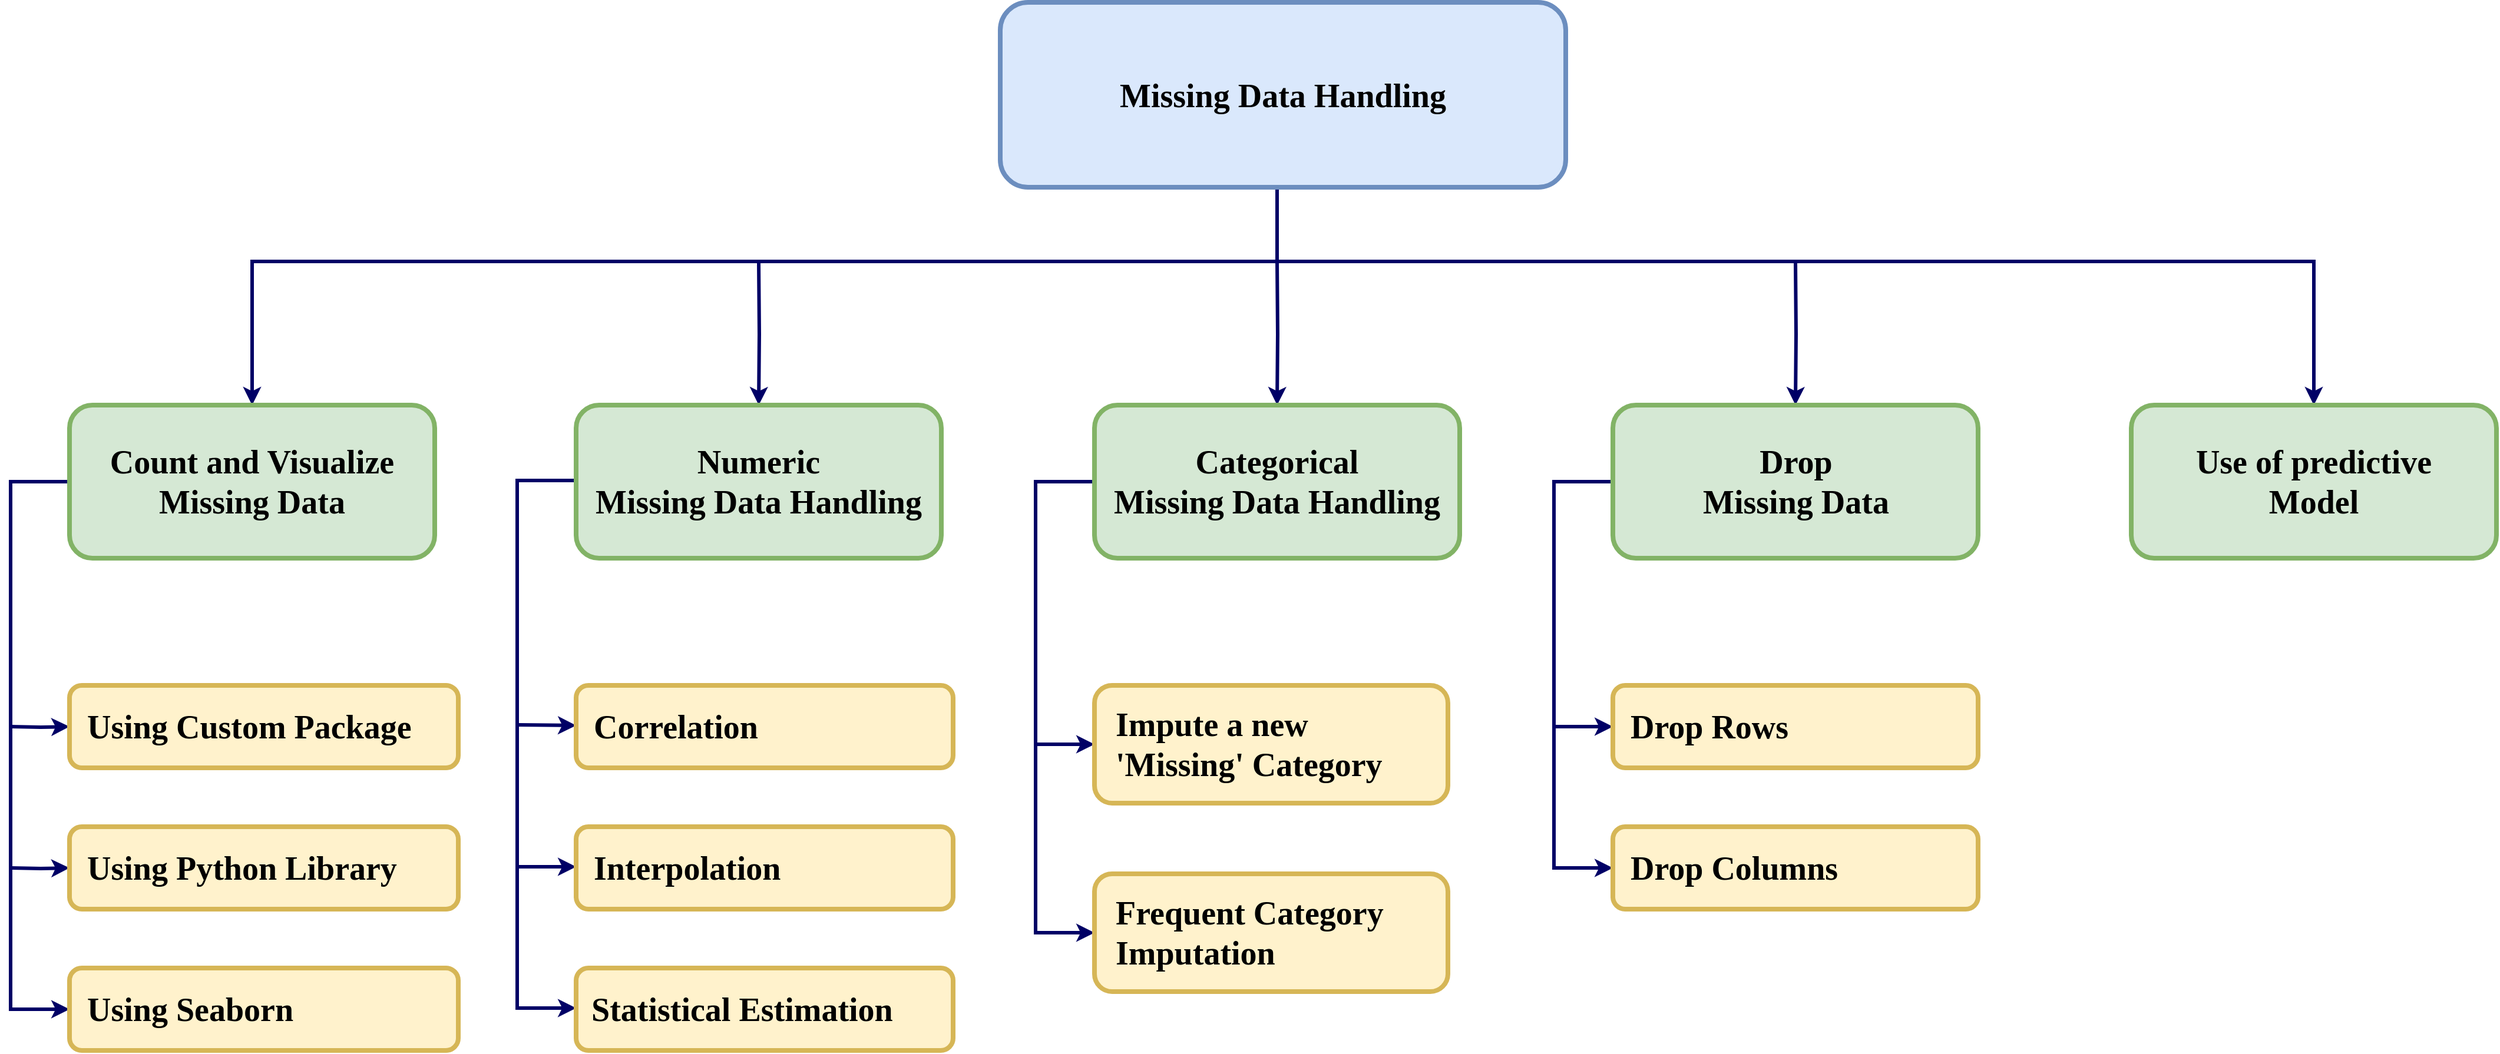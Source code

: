 <mxfile version="20.2.2" type="device"><diagram id="rQNHLJyvrmm1MFLIHWKg" name="Page-1"><mxGraphModel dx="3122" dy="1843" grid="1" gridSize="10" guides="1" tooltips="1" connect="1" arrows="1" fold="1" page="1" pageScale="1" pageWidth="850" pageHeight="1100" math="0" shadow="0"><root><mxCell id="0"/><mxCell id="1" parent="0"/><mxCell id="dxqwT6sdJy5joEetB_Zy-63" value="" style="endArrow=classic;html=1;rounded=0;fontFamily=Comic Sans MS;fontSize=28;strokeColor=#000066;strokeWidth=3;entryX=0;entryY=0.5;entryDx=0;entryDy=0;" edge="1" parent="1" target="dxqwT6sdJy5joEetB_Zy-45"><mxGeometry width="50" height="50" relative="1" as="geometry"><mxPoint x="230" y="515" as="sourcePoint"/><mxPoint x="280" y="520" as="targetPoint"/></mxGeometry></mxCell><mxCell id="dxqwT6sdJy5joEetB_Zy-61" value="" style="endArrow=classic;html=1;rounded=0;fontFamily=Comic Sans MS;fontSize=28;strokeColor=#000066;strokeWidth=3;entryX=0;entryY=0.5;entryDx=0;entryDy=0;" edge="1" parent="1" target="dxqwT6sdJy5joEetB_Zy-33"><mxGeometry width="50" height="50" relative="1" as="geometry"><mxPoint x="-210" y="530" as="sourcePoint"/><mxPoint x="-160" y="530.5" as="targetPoint"/></mxGeometry></mxCell><mxCell id="dxqwT6sdJy5joEetB_Zy-57" value="" style="endArrow=classic;html=1;rounded=0;fontFamily=Comic Sans MS;fontSize=28;strokeColor=#000066;strokeWidth=3;entryX=0;entryY=0.5;entryDx=0;entryDy=0;" edge="1" parent="1"><mxGeometry width="50" height="50" relative="1" as="geometry"><mxPoint x="-650" y="634" as="sourcePoint"/><mxPoint x="-600" y="634" as="targetPoint"/></mxGeometry></mxCell><mxCell id="dxqwT6sdJy5joEetB_Zy-56" value="" style="endArrow=classic;html=1;rounded=0;fontFamily=Comic Sans MS;fontSize=28;strokeColor=#000066;strokeWidth=3;entryX=0;entryY=0.5;entryDx=0;entryDy=0;" edge="1" parent="1"><mxGeometry width="50" height="50" relative="1" as="geometry"><mxPoint x="-650" y="513.5" as="sourcePoint"/><mxPoint x="-600" y="514" as="targetPoint"/></mxGeometry></mxCell><mxCell id="dxqwT6sdJy5joEetB_Zy-58" style="edgeStyle=orthogonalEdgeStyle;rounded=0;orthogonalLoop=1;jettySize=auto;html=1;entryX=0;entryY=0.5;entryDx=0;entryDy=0;fontFamily=Comic Sans MS;fontSize=28;strokeWidth=3;strokeColor=#000066;exitX=0;exitY=0.5;exitDx=0;exitDy=0;" edge="1" parent="1" source="dxqwT6sdJy5joEetB_Zy-6"><mxGeometry relative="1" as="geometry"><mxPoint x="-600" y="306" as="sourcePoint"/><mxPoint x="-600" y="754" as="targetPoint"/><Array as="points"><mxPoint x="-600" y="306"/><mxPoint x="-650" y="306"/><mxPoint x="-650" y="754"/></Array></mxGeometry></mxCell><mxCell id="dxqwT6sdJy5joEetB_Zy-64" style="edgeStyle=orthogonalEdgeStyle;rounded=0;orthogonalLoop=1;jettySize=auto;html=1;entryX=0.5;entryY=0;entryDx=0;entryDy=0;fontFamily=Comic Sans MS;fontSize=28;strokeColor=#000066;strokeWidth=3;" edge="1" parent="1" source="dxqwT6sdJy5joEetB_Zy-1" target="dxqwT6sdJy5joEetB_Zy-4"><mxGeometry relative="1" as="geometry"><Array as="points"><mxPoint x="-5" y="120"/><mxPoint x="-875" y="120"/></Array></mxGeometry></mxCell><mxCell id="dxqwT6sdJy5joEetB_Zy-1" value="" style="rounded=1;whiteSpace=wrap;html=1;strokeWidth=4;fillColor=#dae8fc;strokeColor=#6c8ebf;" vertex="1" parent="1"><mxGeometry x="-240" y="-100" width="480" height="157" as="geometry"/></mxCell><mxCell id="dxqwT6sdJy5joEetB_Zy-2" value="&lt;font face=&quot;Comic Sans MS&quot; size=&quot;1&quot; style=&quot;&quot;&gt;&lt;b style=&quot;font-size: 28px;&quot;&gt;Missing Data Handling&lt;/b&gt;&lt;/font&gt;" style="text;html=1;strokeColor=none;fillColor=none;align=center;verticalAlign=middle;whiteSpace=wrap;rounded=0;" vertex="1" parent="1"><mxGeometry x="-160" y="-49" width="320" height="55" as="geometry"/></mxCell><mxCell id="dxqwT6sdJy5joEetB_Zy-51" style="edgeStyle=orthogonalEdgeStyle;rounded=0;orthogonalLoop=1;jettySize=auto;html=1;entryX=0;entryY=0.5;entryDx=0;entryDy=0;fontFamily=Comic Sans MS;fontSize=28;strokeWidth=3;strokeColor=#000066;" edge="1" parent="1" source="dxqwT6sdJy5joEetB_Zy-4" target="dxqwT6sdJy5joEetB_Zy-19"><mxGeometry relative="1" as="geometry"><Array as="points"><mxPoint x="-1080" y="307"/><mxPoint x="-1080" y="755"/></Array></mxGeometry></mxCell><mxCell id="dxqwT6sdJy5joEetB_Zy-4" value="" style="rounded=1;whiteSpace=wrap;html=1;strokeWidth=4;fillColor=#d5e8d4;strokeColor=#82b366;" vertex="1" parent="1"><mxGeometry x="-1030" y="242" width="310" height="130" as="geometry"/></mxCell><mxCell id="dxqwT6sdJy5joEetB_Zy-5" value="&lt;font face=&quot;Comic Sans MS&quot; size=&quot;1&quot; style=&quot;&quot;&gt;&lt;b style=&quot;font-size: 28px;&quot;&gt;Count and Visualize Missing Data&lt;/b&gt;&lt;/font&gt;" style="text;html=1;strokeColor=none;fillColor=none;align=center;verticalAlign=middle;whiteSpace=wrap;rounded=0;" vertex="1" parent="1"><mxGeometry x="-1015" y="279.5" width="280" height="55" as="geometry"/></mxCell><mxCell id="dxqwT6sdJy5joEetB_Zy-65" style="edgeStyle=orthogonalEdgeStyle;rounded=0;orthogonalLoop=1;jettySize=auto;html=1;fontFamily=Comic Sans MS;fontSize=28;strokeColor=#000066;strokeWidth=3;" edge="1" parent="1" target="dxqwT6sdJy5joEetB_Zy-6"><mxGeometry relative="1" as="geometry"><mxPoint x="-445" y="120" as="sourcePoint"/></mxGeometry></mxCell><mxCell id="dxqwT6sdJy5joEetB_Zy-6" value="" style="rounded=1;whiteSpace=wrap;html=1;strokeWidth=4;fillColor=#d5e8d4;strokeColor=#82b366;" vertex="1" parent="1"><mxGeometry x="-600" y="242" width="310" height="130" as="geometry"/></mxCell><mxCell id="dxqwT6sdJy5joEetB_Zy-7" value="&lt;font face=&quot;Comic Sans MS&quot; size=&quot;1&quot; style=&quot;&quot;&gt;&lt;b style=&quot;font-size: 28px;&quot;&gt;Numeric&lt;br&gt;Missing Data Handling&lt;/b&gt;&lt;/font&gt;" style="text;html=1;strokeColor=none;fillColor=none;align=center;verticalAlign=middle;whiteSpace=wrap;rounded=0;" vertex="1" parent="1"><mxGeometry x="-591" y="279.5" width="292" height="55" as="geometry"/></mxCell><mxCell id="dxqwT6sdJy5joEetB_Zy-60" style="edgeStyle=orthogonalEdgeStyle;rounded=0;orthogonalLoop=1;jettySize=auto;html=1;entryX=0;entryY=0.5;entryDx=0;entryDy=0;fontFamily=Comic Sans MS;fontSize=28;strokeColor=#000066;strokeWidth=3;" edge="1" parent="1" source="dxqwT6sdJy5joEetB_Zy-8" target="dxqwT6sdJy5joEetB_Zy-40"><mxGeometry relative="1" as="geometry"><Array as="points"><mxPoint x="-210" y="307"/><mxPoint x="-210" y="690"/></Array></mxGeometry></mxCell><mxCell id="dxqwT6sdJy5joEetB_Zy-68" style="edgeStyle=orthogonalEdgeStyle;rounded=0;orthogonalLoop=1;jettySize=auto;html=1;fontFamily=Comic Sans MS;fontSize=28;strokeColor=#000066;strokeWidth=3;" edge="1" parent="1" target="dxqwT6sdJy5joEetB_Zy-8"><mxGeometry relative="1" as="geometry"><mxPoint x="-5" y="120" as="sourcePoint"/></mxGeometry></mxCell><mxCell id="dxqwT6sdJy5joEetB_Zy-8" value="" style="rounded=1;whiteSpace=wrap;html=1;strokeWidth=4;fillColor=#d5e8d4;strokeColor=#82b366;" vertex="1" parent="1"><mxGeometry x="-160" y="242" width="310" height="130" as="geometry"/></mxCell><mxCell id="dxqwT6sdJy5joEetB_Zy-9" value="&lt;font face=&quot;Comic Sans MS&quot; size=&quot;1&quot; style=&quot;&quot;&gt;&lt;b style=&quot;font-size: 28px;&quot;&gt;Categorical&lt;br&gt;Missing Data Handling&lt;/b&gt;&lt;/font&gt;" style="text;html=1;strokeColor=none;fillColor=none;align=center;verticalAlign=middle;whiteSpace=wrap;rounded=0;" vertex="1" parent="1"><mxGeometry x="-151" y="279.5" width="292" height="55" as="geometry"/></mxCell><mxCell id="dxqwT6sdJy5joEetB_Zy-62" style="edgeStyle=orthogonalEdgeStyle;rounded=0;orthogonalLoop=1;jettySize=auto;html=1;entryX=0;entryY=0.5;entryDx=0;entryDy=0;fontFamily=Comic Sans MS;fontSize=28;strokeColor=#000066;strokeWidth=3;" edge="1" parent="1" source="dxqwT6sdJy5joEetB_Zy-10" target="dxqwT6sdJy5joEetB_Zy-47"><mxGeometry relative="1" as="geometry"><Array as="points"><mxPoint x="230" y="307"/><mxPoint x="230" y="635"/></Array></mxGeometry></mxCell><mxCell id="dxqwT6sdJy5joEetB_Zy-67" style="edgeStyle=orthogonalEdgeStyle;rounded=0;orthogonalLoop=1;jettySize=auto;html=1;fontFamily=Comic Sans MS;fontSize=28;strokeColor=#000066;strokeWidth=3;" edge="1" parent="1" target="dxqwT6sdJy5joEetB_Zy-10"><mxGeometry relative="1" as="geometry"><mxPoint x="435" y="120" as="sourcePoint"/></mxGeometry></mxCell><mxCell id="dxqwT6sdJy5joEetB_Zy-10" value="" style="rounded=1;whiteSpace=wrap;html=1;strokeWidth=4;fillColor=#d5e8d4;strokeColor=#82b366;" vertex="1" parent="1"><mxGeometry x="280" y="242" width="310" height="130" as="geometry"/></mxCell><mxCell id="dxqwT6sdJy5joEetB_Zy-11" value="&lt;font face=&quot;Comic Sans MS&quot; size=&quot;1&quot; style=&quot;&quot;&gt;&lt;b style=&quot;font-size: 28px;&quot;&gt;Drop&lt;br&gt;Missing Data&lt;/b&gt;&lt;/font&gt;" style="text;html=1;strokeColor=none;fillColor=none;align=center;verticalAlign=middle;whiteSpace=wrap;rounded=0;" vertex="1" parent="1"><mxGeometry x="314.5" y="279.5" width="241" height="55" as="geometry"/></mxCell><mxCell id="dxqwT6sdJy5joEetB_Zy-66" style="edgeStyle=orthogonalEdgeStyle;rounded=0;orthogonalLoop=1;jettySize=auto;html=1;fontFamily=Comic Sans MS;fontSize=28;strokeColor=#000066;strokeWidth=3;entryX=0.5;entryY=0;entryDx=0;entryDy=0;" edge="1" parent="1" target="dxqwT6sdJy5joEetB_Zy-12"><mxGeometry relative="1" as="geometry"><mxPoint x="-10" y="120" as="sourcePoint"/><Array as="points"><mxPoint x="875" y="120"/></Array></mxGeometry></mxCell><mxCell id="dxqwT6sdJy5joEetB_Zy-12" value="" style="rounded=1;whiteSpace=wrap;html=1;strokeWidth=4;fillColor=#d5e8d4;strokeColor=#82b366;" vertex="1" parent="1"><mxGeometry x="720" y="242" width="310" height="130" as="geometry"/></mxCell><mxCell id="dxqwT6sdJy5joEetB_Zy-13" value="&lt;font face=&quot;Comic Sans MS&quot;&gt;&lt;span style=&quot;font-size: 28px;&quot;&gt;&lt;b&gt;Use of predictive Model&lt;/b&gt;&lt;/span&gt;&lt;/font&gt;" style="text;html=1;strokeColor=none;fillColor=none;align=center;verticalAlign=middle;whiteSpace=wrap;rounded=0;" vertex="1" parent="1"><mxGeometry x="757.25" y="279.5" width="235.5" height="55" as="geometry"/></mxCell><mxCell id="dxqwT6sdJy5joEetB_Zy-69" style="edgeStyle=orthogonalEdgeStyle;rounded=0;orthogonalLoop=1;jettySize=auto;html=1;fontFamily=Comic Sans MS;fontSize=28;strokeColor=#000066;strokeWidth=3;" edge="1" parent="1" target="dxqwT6sdJy5joEetB_Zy-15"><mxGeometry relative="1" as="geometry"><mxPoint x="-1080" y="515" as="sourcePoint"/></mxGeometry></mxCell><mxCell id="dxqwT6sdJy5joEetB_Zy-15" value="" style="rounded=1;whiteSpace=wrap;html=1;strokeWidth=4;fillColor=#fff2cc;strokeColor=#d6b656;" vertex="1" parent="1"><mxGeometry x="-1030" y="480" width="330" height="70" as="geometry"/></mxCell><mxCell id="dxqwT6sdJy5joEetB_Zy-16" value="&lt;font face=&quot;Comic Sans MS&quot; size=&quot;1&quot; style=&quot;&quot;&gt;&lt;b style=&quot;font-size: 28px;&quot;&gt;Using Custom Package&lt;/b&gt;&lt;/font&gt;" style="text;html=1;strokeColor=none;fillColor=none;align=left;verticalAlign=middle;whiteSpace=wrap;rounded=0;" vertex="1" parent="1"><mxGeometry x="-1017.5" y="487.5" width="315" height="55" as="geometry"/></mxCell><mxCell id="dxqwT6sdJy5joEetB_Zy-70" style="edgeStyle=orthogonalEdgeStyle;rounded=0;orthogonalLoop=1;jettySize=auto;html=1;fontFamily=Comic Sans MS;fontSize=28;strokeColor=#000066;strokeWidth=3;" edge="1" parent="1" target="dxqwT6sdJy5joEetB_Zy-17"><mxGeometry relative="1" as="geometry"><mxPoint x="-1080" y="635" as="sourcePoint"/></mxGeometry></mxCell><mxCell id="dxqwT6sdJy5joEetB_Zy-17" value="" style="rounded=1;whiteSpace=wrap;html=1;strokeWidth=4;fillColor=#fff2cc;strokeColor=#d6b656;" vertex="1" parent="1"><mxGeometry x="-1030" y="600" width="330" height="70" as="geometry"/></mxCell><mxCell id="dxqwT6sdJy5joEetB_Zy-18" value="&lt;font face=&quot;Comic Sans MS&quot; size=&quot;1&quot; style=&quot;&quot;&gt;&lt;b style=&quot;font-size: 28px;&quot;&gt;Using Python Library&lt;/b&gt;&lt;/font&gt;" style="text;html=1;strokeColor=none;fillColor=none;align=left;verticalAlign=middle;whiteSpace=wrap;rounded=0;" vertex="1" parent="1"><mxGeometry x="-1017.5" y="607.5" width="315" height="55" as="geometry"/></mxCell><mxCell id="dxqwT6sdJy5joEetB_Zy-19" value="" style="rounded=1;whiteSpace=wrap;html=1;strokeWidth=4;fillColor=#fff2cc;strokeColor=#d6b656;" vertex="1" parent="1"><mxGeometry x="-1030" y="720" width="330" height="70" as="geometry"/></mxCell><mxCell id="dxqwT6sdJy5joEetB_Zy-20" value="&lt;font face=&quot;Comic Sans MS&quot; size=&quot;1&quot; style=&quot;&quot;&gt;&lt;b style=&quot;font-size: 28px;&quot;&gt;Using Seaborn&lt;/b&gt;&lt;/font&gt;" style="text;html=1;strokeColor=none;fillColor=none;align=left;verticalAlign=middle;whiteSpace=wrap;rounded=0;" vertex="1" parent="1"><mxGeometry x="-1017.5" y="727.5" width="315" height="55" as="geometry"/></mxCell><mxCell id="dxqwT6sdJy5joEetB_Zy-21" value="" style="rounded=1;whiteSpace=wrap;html=1;strokeWidth=4;fillColor=#fff2cc;strokeColor=#d6b656;" vertex="1" parent="1"><mxGeometry x="-600" y="480" width="320" height="70" as="geometry"/></mxCell><mxCell id="dxqwT6sdJy5joEetB_Zy-22" value="&lt;font face=&quot;Comic Sans MS&quot; size=&quot;1&quot; style=&quot;&quot;&gt;&lt;b style=&quot;font-size: 28px;&quot;&gt;Correlation&lt;/b&gt;&lt;/font&gt;" style="text;html=1;strokeColor=none;fillColor=none;align=left;verticalAlign=middle;whiteSpace=wrap;rounded=0;" vertex="1" parent="1"><mxGeometry x="-586.87" y="487.5" width="293.75" height="55" as="geometry"/></mxCell><mxCell id="dxqwT6sdJy5joEetB_Zy-23" value="" style="rounded=1;whiteSpace=wrap;html=1;strokeWidth=4;fillColor=#fff2cc;strokeColor=#d6b656;" vertex="1" parent="1"><mxGeometry x="-600" y="600" width="320" height="70" as="geometry"/></mxCell><mxCell id="dxqwT6sdJy5joEetB_Zy-24" value="&lt;font face=&quot;Comic Sans MS&quot; size=&quot;1&quot; style=&quot;&quot;&gt;&lt;b style=&quot;font-size: 28px;&quot;&gt;Interpolation&lt;/b&gt;&lt;/font&gt;" style="text;html=1;strokeColor=none;fillColor=none;align=left;verticalAlign=middle;whiteSpace=wrap;rounded=0;" vertex="1" parent="1"><mxGeometry x="-586.87" y="607.5" width="293.75" height="55" as="geometry"/></mxCell><mxCell id="dxqwT6sdJy5joEetB_Zy-25" value="" style="rounded=1;whiteSpace=wrap;html=1;strokeWidth=4;fillColor=#fff2cc;strokeColor=#d6b656;" vertex="1" parent="1"><mxGeometry x="-600" y="720" width="320" height="70" as="geometry"/></mxCell><mxCell id="dxqwT6sdJy5joEetB_Zy-26" value="&lt;font face=&quot;Comic Sans MS&quot; size=&quot;1&quot; style=&quot;&quot;&gt;&lt;b style=&quot;font-size: 28px;&quot;&gt;Statistical Estimation&lt;/b&gt;&lt;/font&gt;" style="text;html=1;strokeColor=none;fillColor=none;align=left;verticalAlign=middle;whiteSpace=wrap;rounded=0;" vertex="1" parent="1"><mxGeometry x="-588.75" y="727.5" width="303.75" height="55" as="geometry"/></mxCell><mxCell id="dxqwT6sdJy5joEetB_Zy-33" value="" style="rounded=1;whiteSpace=wrap;html=1;strokeWidth=4;fillColor=#fff2cc;strokeColor=#d6b656;" vertex="1" parent="1"><mxGeometry x="-160" y="480" width="300" height="100" as="geometry"/></mxCell><mxCell id="dxqwT6sdJy5joEetB_Zy-34" value="&lt;font face=&quot;Comic Sans MS&quot; size=&quot;1&quot; style=&quot;&quot;&gt;&lt;b style=&quot;font-size: 28px;&quot;&gt;Impute a new&amp;nbsp; 'Missing' Category&lt;/b&gt;&lt;/font&gt;" style="text;html=1;strokeColor=none;fillColor=none;align=left;verticalAlign=middle;whiteSpace=wrap;rounded=0;" vertex="1" parent="1"><mxGeometry x="-144.37" y="502.5" width="268.75" height="55" as="geometry"/></mxCell><mxCell id="dxqwT6sdJy5joEetB_Zy-40" value="" style="rounded=1;whiteSpace=wrap;html=1;strokeWidth=4;fillColor=#fff2cc;strokeColor=#d6b656;" vertex="1" parent="1"><mxGeometry x="-160" y="640" width="300" height="100" as="geometry"/></mxCell><mxCell id="dxqwT6sdJy5joEetB_Zy-39" value="&lt;font face=&quot;Comic Sans MS&quot; size=&quot;1&quot; style=&quot;&quot;&gt;&lt;b style=&quot;font-size: 28px;&quot;&gt;Frequent Category Imputation&lt;/b&gt;&lt;/font&gt;" style="text;html=1;strokeColor=none;fillColor=none;align=left;verticalAlign=middle;whiteSpace=wrap;rounded=0;" vertex="1" parent="1"><mxGeometry x="-144.37" y="662.5" width="268.75" height="55" as="geometry"/></mxCell><mxCell id="dxqwT6sdJy5joEetB_Zy-45" value="" style="rounded=1;whiteSpace=wrap;html=1;strokeWidth=4;fillColor=#fff2cc;strokeColor=#d6b656;" vertex="1" parent="1"><mxGeometry x="280" y="480" width="310" height="70" as="geometry"/></mxCell><mxCell id="dxqwT6sdJy5joEetB_Zy-46" value="&lt;font face=&quot;Comic Sans MS&quot; size=&quot;1&quot; style=&quot;&quot;&gt;&lt;b style=&quot;font-size: 28px;&quot;&gt;Drop Rows&lt;/b&gt;&lt;/font&gt;" style="text;html=1;strokeColor=none;fillColor=none;align=left;verticalAlign=middle;whiteSpace=wrap;rounded=0;" vertex="1" parent="1"><mxGeometry x="293.13" y="487.5" width="286.87" height="55" as="geometry"/></mxCell><mxCell id="dxqwT6sdJy5joEetB_Zy-47" value="" style="rounded=1;whiteSpace=wrap;html=1;strokeWidth=4;fillColor=#fff2cc;strokeColor=#d6b656;" vertex="1" parent="1"><mxGeometry x="280" y="600" width="310" height="70" as="geometry"/></mxCell><mxCell id="dxqwT6sdJy5joEetB_Zy-48" value="&lt;font face=&quot;Comic Sans MS&quot; size=&quot;1&quot; style=&quot;&quot;&gt;&lt;b style=&quot;font-size: 28px;&quot;&gt;Drop Columns&lt;/b&gt;&lt;/font&gt;" style="text;html=1;strokeColor=none;fillColor=none;align=left;verticalAlign=middle;whiteSpace=wrap;rounded=0;" vertex="1" parent="1"><mxGeometry x="293.13" y="607.5" width="286.87" height="55" as="geometry"/></mxCell></root></mxGraphModel></diagram></mxfile>